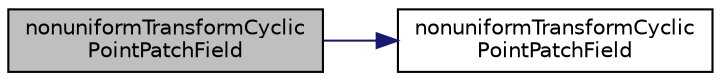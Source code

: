 digraph "nonuniformTransformCyclicPointPatchField"
{
  bgcolor="transparent";
  edge [fontname="Helvetica",fontsize="10",labelfontname="Helvetica",labelfontsize="10"];
  node [fontname="Helvetica",fontsize="10",shape=record];
  rankdir="LR";
  Node1 [label="nonuniformTransformCyclic\lPointPatchField",height=0.2,width=0.4,color="black", fillcolor="grey75", style="filled", fontcolor="black"];
  Node1 -> Node2 [color="midnightblue",fontsize="10",style="solid",fontname="Helvetica"];
  Node2 [label="nonuniformTransformCyclic\lPointPatchField",height=0.2,width=0.4,color="black",URL="$a01631.html#a81fbd49d256fd977a0455985f0d19523",tooltip="Construct from patch and internal field. "];
}
